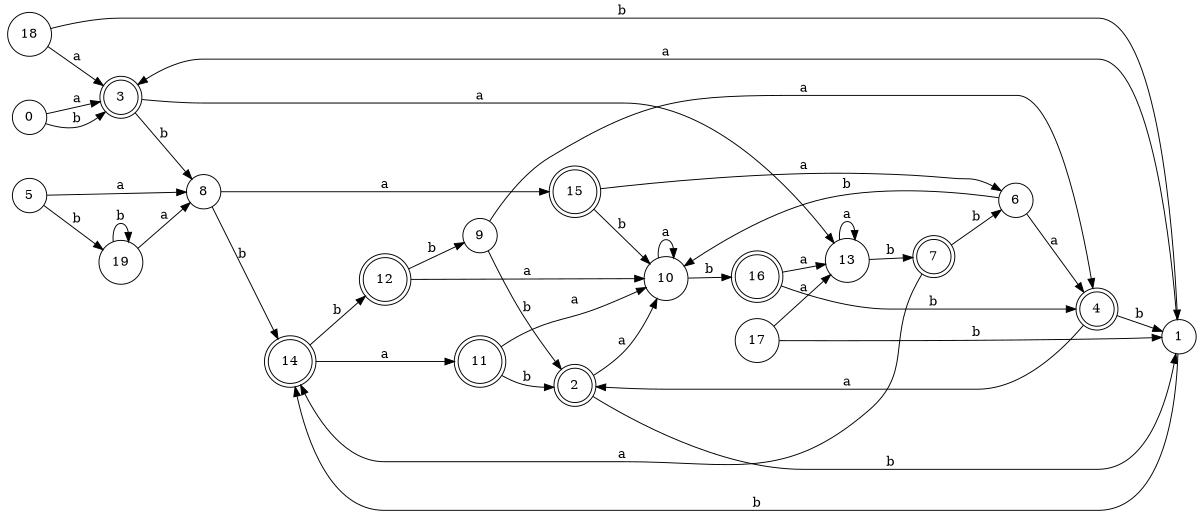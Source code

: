digraph n16_10 {
__start0 [label="" shape="none"];

rankdir=LR;
size="8,5";

s0 [style="filled", color="black", fillcolor="white" shape="circle", label="0"];
s1 [style="filled", color="black", fillcolor="white" shape="circle", label="1"];
s2 [style="rounded,filled", color="black", fillcolor="white" shape="doublecircle", label="2"];
s3 [style="rounded,filled", color="black", fillcolor="white" shape="doublecircle", label="3"];
s4 [style="rounded,filled", color="black", fillcolor="white" shape="doublecircle", label="4"];
s5 [style="filled", color="black", fillcolor="white" shape="circle", label="5"];
s6 [style="filled", color="black", fillcolor="white" shape="circle", label="6"];
s7 [style="rounded,filled", color="black", fillcolor="white" shape="doublecircle", label="7"];
s8 [style="filled", color="black", fillcolor="white" shape="circle", label="8"];
s9 [style="filled", color="black", fillcolor="white" shape="circle", label="9"];
s10 [style="filled", color="black", fillcolor="white" shape="circle", label="10"];
s11 [style="rounded,filled", color="black", fillcolor="white" shape="doublecircle", label="11"];
s12 [style="rounded,filled", color="black", fillcolor="white" shape="doublecircle", label="12"];
s13 [style="filled", color="black", fillcolor="white" shape="circle", label="13"];
s14 [style="rounded,filled", color="black", fillcolor="white" shape="doublecircle", label="14"];
s15 [style="rounded,filled", color="black", fillcolor="white" shape="doublecircle", label="15"];
s16 [style="rounded,filled", color="black", fillcolor="white" shape="doublecircle", label="16"];
s17 [style="filled", color="black", fillcolor="white" shape="circle", label="17"];
s18 [style="filled", color="black", fillcolor="white" shape="circle", label="18"];
s19 [style="filled", color="black", fillcolor="white" shape="circle", label="19"];
s0 -> s3 [label="a"];
s0 -> s3 [label="b"];
s1 -> s3 [label="a"];
s1 -> s14 [label="b"];
s2 -> s10 [label="a"];
s2 -> s1 [label="b"];
s3 -> s13 [label="a"];
s3 -> s8 [label="b"];
s4 -> s2 [label="a"];
s4 -> s1 [label="b"];
s5 -> s8 [label="a"];
s5 -> s19 [label="b"];
s6 -> s4 [label="a"];
s6 -> s10 [label="b"];
s7 -> s14 [label="a"];
s7 -> s6 [label="b"];
s8 -> s15 [label="a"];
s8 -> s14 [label="b"];
s9 -> s4 [label="a"];
s9 -> s2 [label="b"];
s10 -> s10 [label="a"];
s10 -> s16 [label="b"];
s11 -> s10 [label="a"];
s11 -> s2 [label="b"];
s12 -> s10 [label="a"];
s12 -> s9 [label="b"];
s13 -> s13 [label="a"];
s13 -> s7 [label="b"];
s14 -> s11 [label="a"];
s14 -> s12 [label="b"];
s15 -> s6 [label="a"];
s15 -> s10 [label="b"];
s16 -> s13 [label="a"];
s16 -> s4 [label="b"];
s17 -> s13 [label="a"];
s17 -> s1 [label="b"];
s18 -> s3 [label="a"];
s18 -> s1 [label="b"];
s19 -> s8 [label="a"];
s19 -> s19 [label="b"];

}
